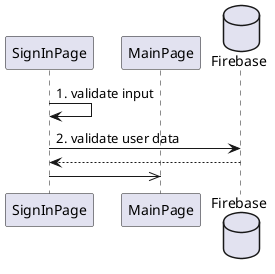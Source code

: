 @startuml seqeunce02

participant "SignInPage" as SignInPage
participant "MainPage" as MainPage
database "Firebase" as Firebase

SignInPage -> SignInPage: 1. validate input
SignInPage -> Firebase: 2. validate user data
Firebase --> SignInPage:
SignInPage ->> MainPage:


@enduml

